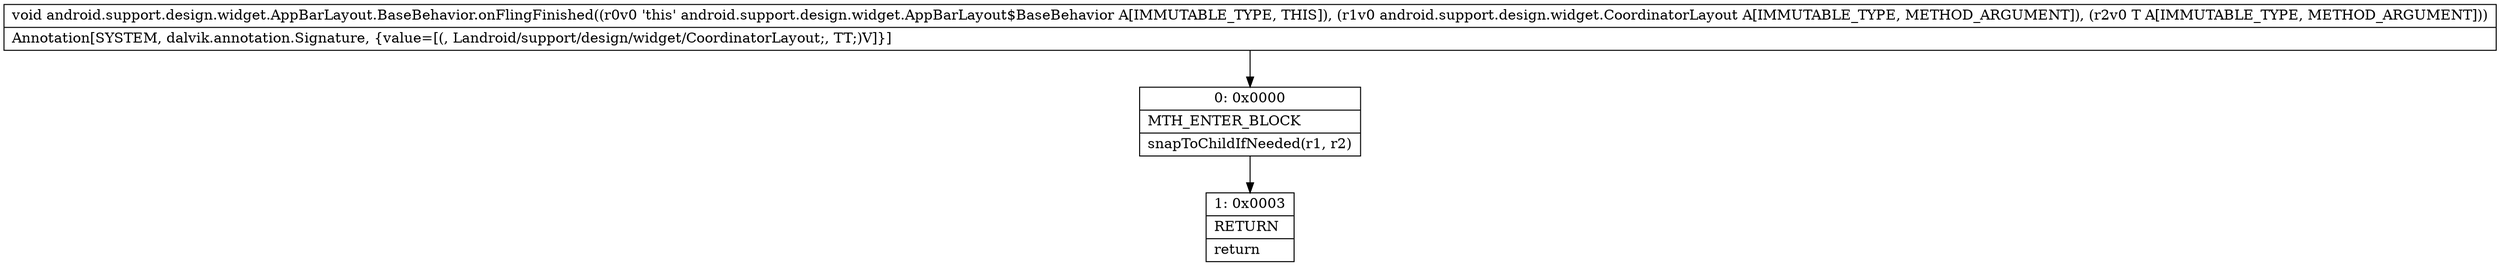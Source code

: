 digraph "CFG forandroid.support.design.widget.AppBarLayout.BaseBehavior.onFlingFinished(Landroid\/support\/design\/widget\/CoordinatorLayout;Landroid\/support\/design\/widget\/AppBarLayout;)V" {
Node_0 [shape=record,label="{0\:\ 0x0000|MTH_ENTER_BLOCK\l|snapToChildIfNeeded(r1, r2)\l}"];
Node_1 [shape=record,label="{1\:\ 0x0003|RETURN\l|return\l}"];
MethodNode[shape=record,label="{void android.support.design.widget.AppBarLayout.BaseBehavior.onFlingFinished((r0v0 'this' android.support.design.widget.AppBarLayout$BaseBehavior A[IMMUTABLE_TYPE, THIS]), (r1v0 android.support.design.widget.CoordinatorLayout A[IMMUTABLE_TYPE, METHOD_ARGUMENT]), (r2v0 T A[IMMUTABLE_TYPE, METHOD_ARGUMENT]))  | Annotation[SYSTEM, dalvik.annotation.Signature, \{value=[(, Landroid\/support\/design\/widget\/CoordinatorLayout;, TT;)V]\}]\l}"];
MethodNode -> Node_0;
Node_0 -> Node_1;
}

